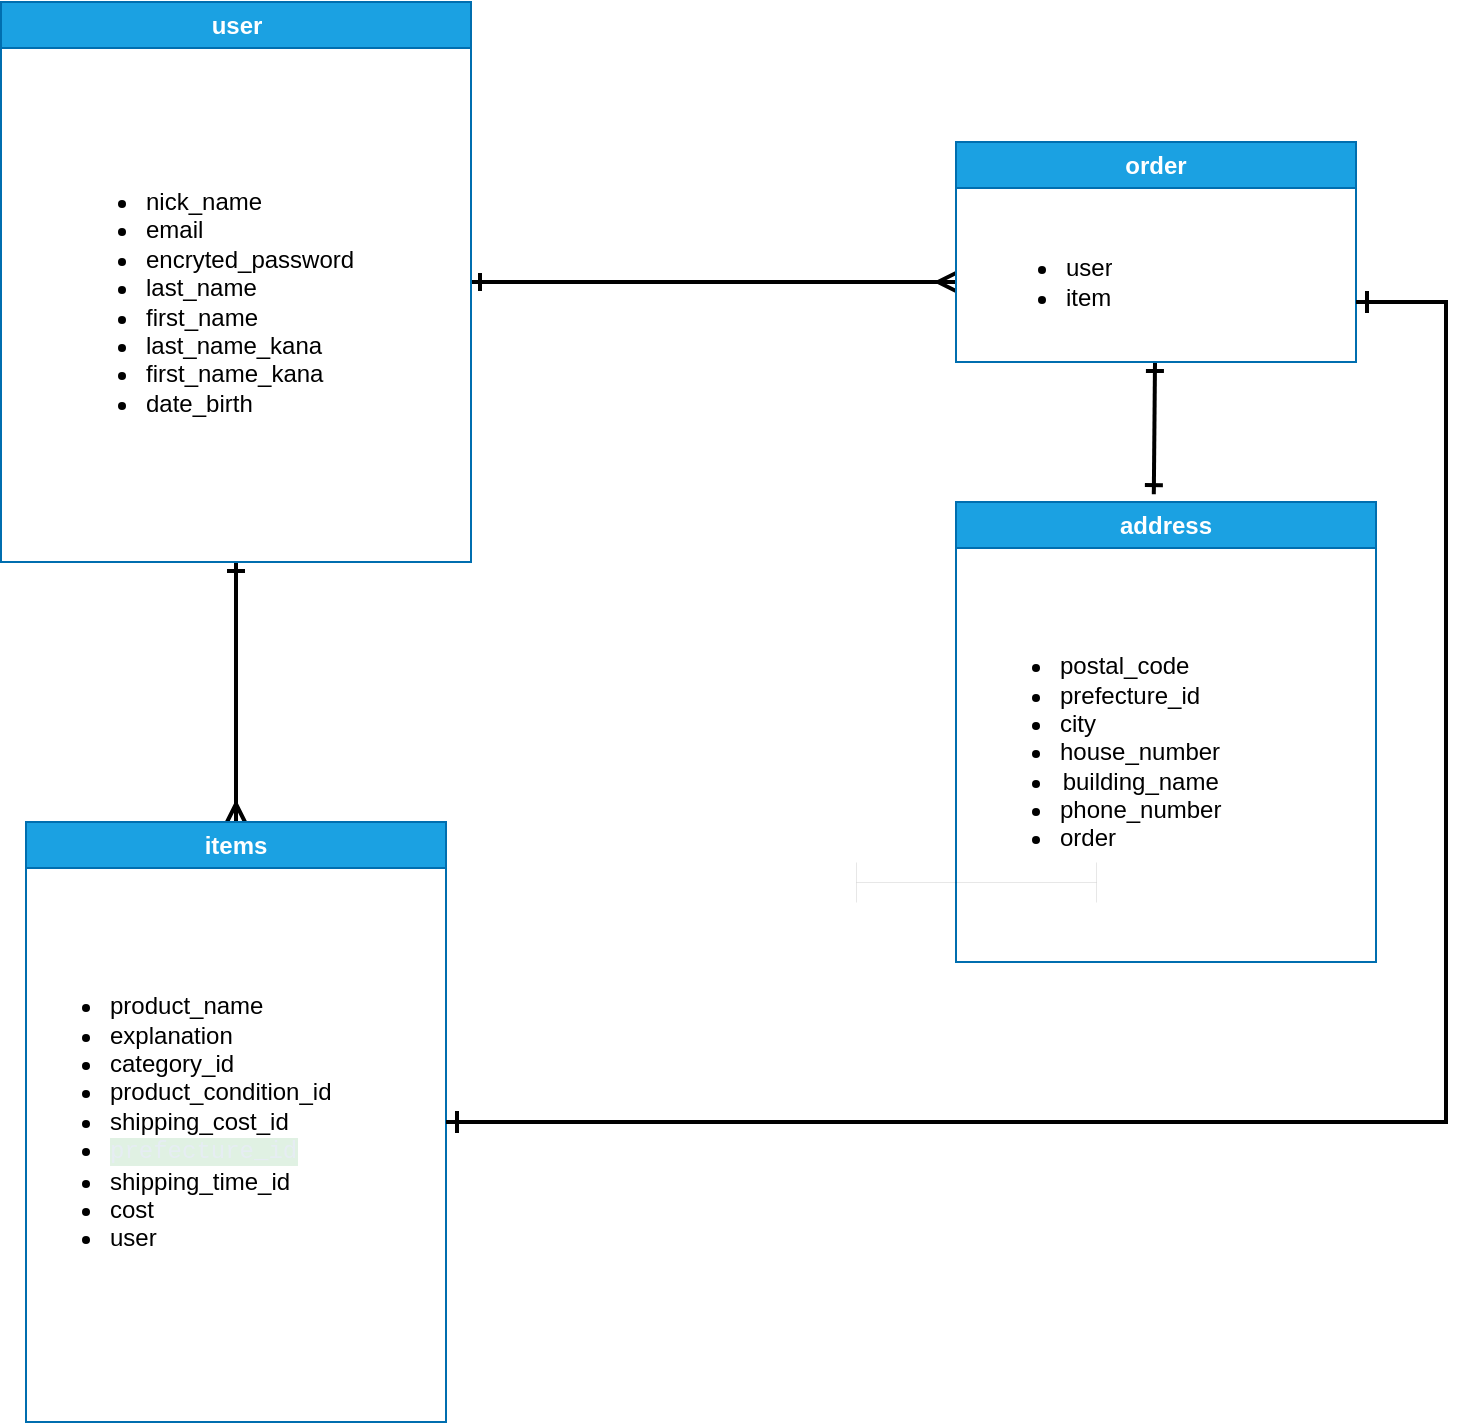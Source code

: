 <mxfile>
    <diagram id="TQfzECb6IaOLQgD7lEZ8" name="ページ1">
        <mxGraphModel dx="827" dy="411" grid="1" gridSize="10" guides="1" tooltips="1" connect="1" arrows="1" fold="1" page="1" pageScale="1" pageWidth="827" pageHeight="1169" math="0" shadow="0">
            <root>
                <mxCell id="0"/>
                <mxCell id="1" parent="0"/>
                <mxCell id="15" style="edgeStyle=none;html=1;entryX=0.5;entryY=0;entryDx=0;entryDy=0;endArrow=ERmany;endFill=0;strokeWidth=2;startArrow=ERone;startFill=0;" parent="1" source="7" target="9" edge="1">
                    <mxGeometry relative="1" as="geometry">
                        <Array as="points">
                            <mxPoint x="130" y="370"/>
                        </Array>
                    </mxGeometry>
                </mxCell>
                <mxCell id="16" style="edgeStyle=none;html=1;strokeWidth=2;endArrow=ERmany;endFill=0;startArrow=ERone;startFill=0;" parent="1" source="7" edge="1">
                    <mxGeometry relative="1" as="geometry">
                        <mxPoint x="490" y="230" as="targetPoint"/>
                    </mxGeometry>
                </mxCell>
                <mxCell id="7" value="user" style="swimlane;whiteSpace=wrap;html=1;fillColor=#1ba1e2;fontColor=#ffffff;strokeColor=#006EAF;" parent="1" vertex="1">
                    <mxGeometry x="12.5" y="90" width="235" height="280" as="geometry"/>
                </mxCell>
                <mxCell id="8" value="&lt;ul&gt;&lt;li&gt;nick_name&amp;nbsp; &amp;nbsp;&amp;nbsp;&lt;/li&gt;&lt;li&gt;email&lt;/li&gt;&lt;li&gt;&lt;span style=&quot;text-align: center;&quot;&gt;encryted_password&lt;/span&gt;&lt;/li&gt;&lt;li&gt;&lt;span style=&quot;text-align: center;&quot;&gt;last_name&lt;/span&gt;&lt;/li&gt;&lt;li&gt;&lt;span style=&quot;text-align: center;&quot;&gt;first_name&lt;/span&gt;&lt;/li&gt;&lt;li&gt;last_name_kana&lt;/li&gt;&lt;li&gt;first_name_kana&lt;/li&gt;&lt;li&gt;date_birth&lt;/li&gt;&lt;/ul&gt;" style="text;strokeColor=none;fillColor=none;html=1;whiteSpace=wrap;verticalAlign=middle;overflow=hidden;" parent="7" vertex="1">
                    <mxGeometry x="30" y="40" width="180" height="220" as="geometry"/>
                </mxCell>
                <mxCell id="9" value="items" style="swimlane;whiteSpace=wrap;html=1;fillColor=#1ba1e2;fontColor=#ffffff;strokeColor=#006EAF;" parent="1" vertex="1">
                    <mxGeometry x="25" y="500" width="210" height="300" as="geometry"/>
                </mxCell>
                <mxCell id="10" value="&lt;ul&gt;&lt;li&gt;&lt;span style=&quot;text-align: center;&quot;&gt;product_name&lt;/span&gt;&lt;br&gt;&lt;/li&gt;&lt;li&gt;&lt;span style=&quot;text-align: center;&quot;&gt;explanation&lt;/span&gt;&lt;br&gt;&lt;/li&gt;&lt;li&gt;&lt;span style=&quot;text-align: center;&quot;&gt;category_id&lt;/span&gt;&lt;br&gt;&lt;/li&gt;&lt;li&gt;&lt;span style=&quot;text-align: center;&quot;&gt;product_condition_id&lt;br&gt;&lt;/span&gt;&lt;/li&gt;&lt;li&gt;&lt;span style=&quot;text-align: center;&quot;&gt;shipping_cost_id&lt;/span&gt;&lt;/li&gt;&lt;li&gt;&lt;span style=&quot;color: rgb(230, 237, 243); font-family: ui-monospace, SFMono-Regular, &amp;quot;SF Mono&amp;quot;, Menlo, Consolas, &amp;quot;Liberation Mono&amp;quot;, monospace; background-color: rgba(46, 160, 67, 0.15);&quot;&gt;prefecture_id&lt;/span&gt;&lt;br&gt;&lt;/li&gt;&lt;li&gt;&lt;span style=&quot;text-align: center;&quot;&gt;shipping_time_id&lt;/span&gt;&lt;/li&gt;&lt;li&gt;cost&lt;/li&gt;&lt;li&gt;&lt;span style=&quot;text-align: center;&quot;&gt;user&lt;/span&gt;&lt;/li&gt;&lt;/ul&gt;" style="text;strokeColor=none;fillColor=none;html=1;whiteSpace=wrap;verticalAlign=middle;overflow=hidden;" parent="9" vertex="1">
                    <mxGeometry y="40" width="190" height="220" as="geometry"/>
                </mxCell>
                <mxCell id="22" style="edgeStyle=none;html=1;strokeWidth=2;endArrow=ERone;endFill=0;startArrow=ERone;startFill=0;entryX=0.471;entryY=-0.017;entryDx=0;entryDy=0;entryPerimeter=0;" parent="1" source="11" target="13" edge="1">
                    <mxGeometry relative="1" as="geometry">
                        <mxPoint x="590" y="330" as="targetPoint"/>
                    </mxGeometry>
                </mxCell>
                <mxCell id="11" value="order" style="swimlane;whiteSpace=wrap;html=1;fillColor=#1ba1e2;fontColor=#ffffff;strokeColor=#006EAF;" parent="1" vertex="1">
                    <mxGeometry x="490" y="160" width="200" height="110" as="geometry"/>
                </mxCell>
                <mxCell id="12" value="&lt;ul&gt;&lt;li&gt;user&lt;/li&gt;&lt;li&gt;item&lt;/li&gt;&lt;/ul&gt;" style="text;strokeColor=none;fillColor=none;html=1;whiteSpace=wrap;verticalAlign=middle;overflow=hidden;" parent="11" vertex="1">
                    <mxGeometry x="12.5" y="40" width="175" height="60" as="geometry"/>
                </mxCell>
                <mxCell id="13" value="address" style="swimlane;whiteSpace=wrap;html=1;fillColor=#1ba1e2;fontColor=#ffffff;strokeColor=#006EAF;" parent="1" vertex="1">
                    <mxGeometry x="490" y="340" width="210" height="230" as="geometry"/>
                </mxCell>
                <mxCell id="14" value="&lt;ul&gt;&lt;li&gt;postal_code&lt;/li&gt;&lt;li&gt;&lt;span style=&quot;text-align: center;&quot;&gt;prefecture_id&lt;/span&gt;&lt;br&gt;&lt;/li&gt;&lt;li&gt;&lt;span style=&quot;text-align: center;&quot;&gt;city&lt;/span&gt;&lt;/li&gt;&lt;li&gt;&lt;span style=&quot;text-align: center;&quot;&gt;house_number&lt;/span&gt;&lt;/li&gt;&lt;li style=&quot;text-align: center;&quot;&gt;building_name&lt;/li&gt;&lt;li&gt;&lt;span style=&quot;text-align: center;&quot;&gt;phone_number&lt;br&gt;&lt;/span&gt;&lt;/li&gt;&lt;li&gt;&lt;span style=&quot;text-align: center;&quot;&gt;order&lt;/span&gt;&lt;/li&gt;&lt;/ul&gt;" style="text;strokeColor=none;fillColor=none;html=1;whiteSpace=wrap;verticalAlign=middle;overflow=hidden;" parent="13" vertex="1">
                    <mxGeometry x="10" y="40" width="160" height="170" as="geometry"/>
                </mxCell>
                <mxCell id="21" value="" style="edgeStyle=segmentEdgeStyle;endArrow=ERone;html=1;curved=0;rounded=0;endSize=8;startSize=8;strokeWidth=2;endFill=0;startArrow=ERone;startFill=0;" parent="1" edge="1">
                    <mxGeometry width="50" height="50" relative="1" as="geometry">
                        <mxPoint x="690" y="240" as="sourcePoint"/>
                        <mxPoint x="235" y="650" as="targetPoint"/>
                        <Array as="points">
                            <mxPoint x="735" y="240"/>
                            <mxPoint x="735" y="650"/>
                            <mxPoint x="235" y="650"/>
                        </Array>
                    </mxGeometry>
                </mxCell>
                <mxCell id="23" value="" style="shape=crossbar;whiteSpace=wrap;html=1;rounded=1;strokeWidth=0;" parent="1" vertex="1">
                    <mxGeometry x="440" y="520" width="120" height="20" as="geometry"/>
                </mxCell>
            </root>
        </mxGraphModel>
    </diagram>
</mxfile>